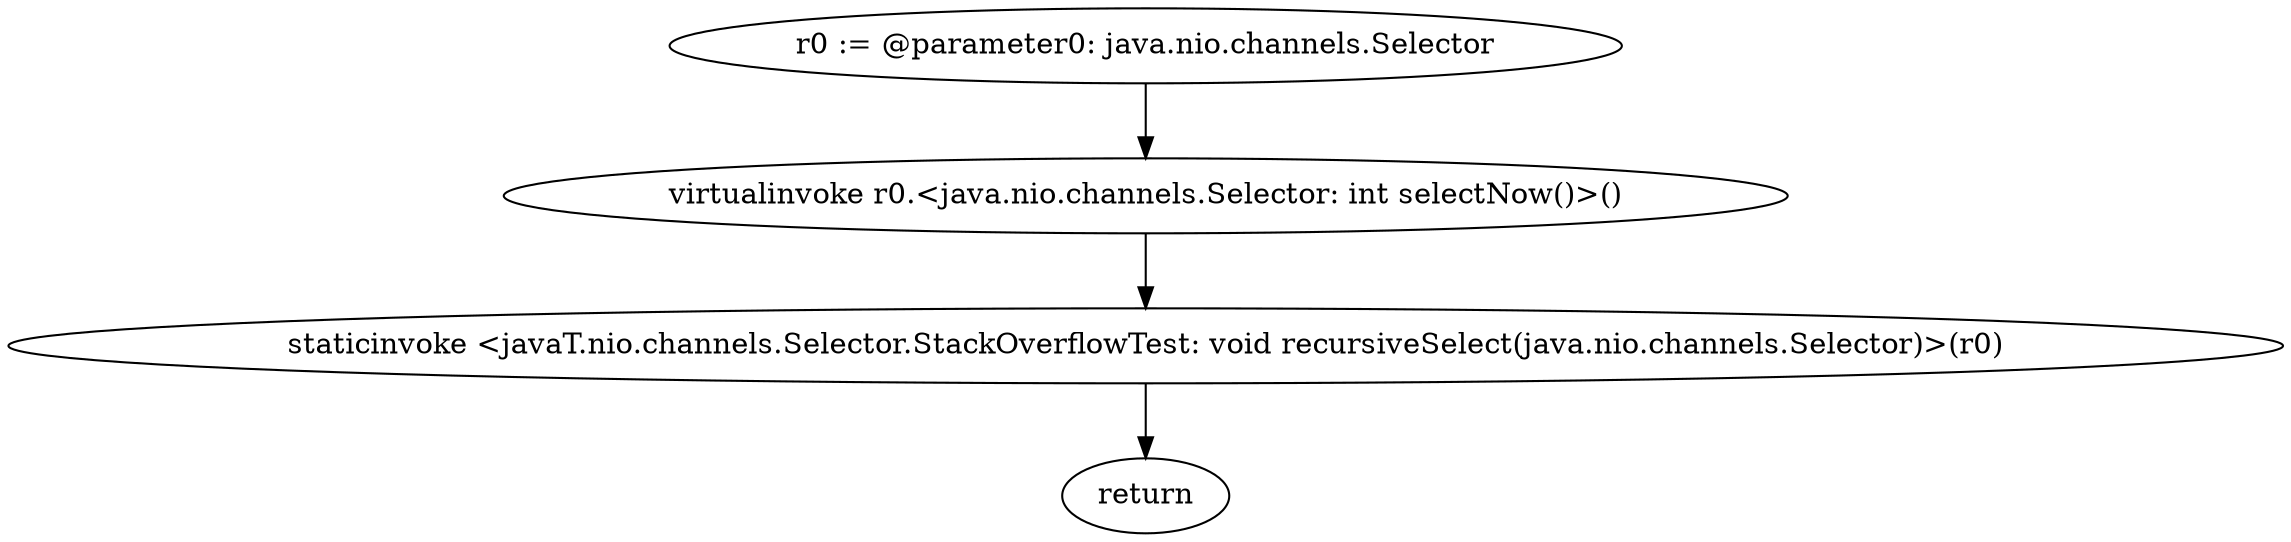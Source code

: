 digraph "unitGraph" {
    "r0 := @parameter0: java.nio.channels.Selector"
    "virtualinvoke r0.<java.nio.channels.Selector: int selectNow()>()"
    "staticinvoke <javaT.nio.channels.Selector.StackOverflowTest: void recursiveSelect(java.nio.channels.Selector)>(r0)"
    "return"
    "r0 := @parameter0: java.nio.channels.Selector"->"virtualinvoke r0.<java.nio.channels.Selector: int selectNow()>()";
    "virtualinvoke r0.<java.nio.channels.Selector: int selectNow()>()"->"staticinvoke <javaT.nio.channels.Selector.StackOverflowTest: void recursiveSelect(java.nio.channels.Selector)>(r0)";
    "staticinvoke <javaT.nio.channels.Selector.StackOverflowTest: void recursiveSelect(java.nio.channels.Selector)>(r0)"->"return";
}
